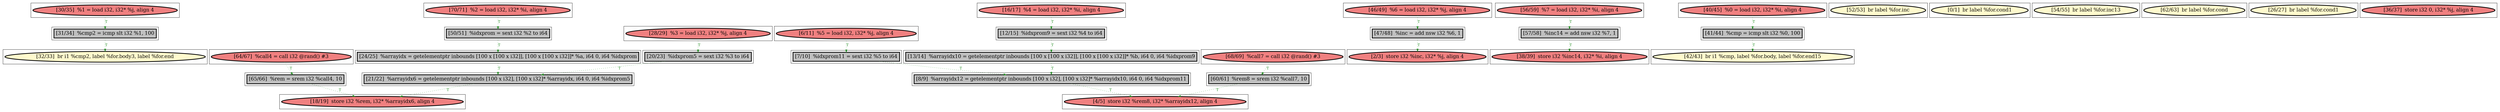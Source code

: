
digraph G {



node1452->node1435 [style=dotted,color=forestgreen,label="T",fontcolor=forestgreen ]
node1451->node1431 [style=dotted,color=forestgreen,label="T",fontcolor=forestgreen ]
node1444->node1426 [style=dotted,color=forestgreen,label="T",fontcolor=forestgreen ]
node1446->node1444 [style=dotted,color=forestgreen,label="T",fontcolor=forestgreen ]
node1457->node1428 [style=dotted,color=forestgreen,label="T",fontcolor=forestgreen ]
node1438->node1428 [style=dotted,color=forestgreen,label="T",fontcolor=forestgreen ]
node1458->node1455 [style=dotted,color=forestgreen,label="T",fontcolor=forestgreen ]
node1453->node1433 [style=dotted,color=forestgreen,label="T",fontcolor=forestgreen ]
node1454->node1440 [style=dotted,color=forestgreen,label="T",fontcolor=forestgreen ]
node1437->node1452 [style=dotted,color=forestgreen,label="T",fontcolor=forestgreen ]
node1455->node1425 [style=dotted,color=forestgreen,label="T",fontcolor=forestgreen ]
node1433->node1451 [style=dotted,color=forestgreen,label="T",fontcolor=forestgreen ]
node1441->node1431 [style=dotted,color=forestgreen,label="T",fontcolor=forestgreen ]
node1442->node1441 [style=dotted,color=forestgreen,label="T",fontcolor=forestgreen ]
node1436->node1432 [style=dotted,color=forestgreen,label="T",fontcolor=forestgreen ]
node1459->node1456 [style=dotted,color=forestgreen,label="T",fontcolor=forestgreen ]
node1427->node1457 [style=dotted,color=forestgreen,label="T",fontcolor=forestgreen ]
node1432->node1451 [style=dotted,color=forestgreen,label="T",fontcolor=forestgreen ]
node1430->node1429 [style=dotted,color=forestgreen,label="T",fontcolor=forestgreen ]
node1450->node1454 [style=dotted,color=forestgreen,label="T",fontcolor=forestgreen ]
node1445->node1453 [style=dotted,color=forestgreen,label="T",fontcolor=forestgreen ]
node1428->node1426 [style=dotted,color=forestgreen,label="T",fontcolor=forestgreen ]
node1449->node1459 [style=dotted,color=forestgreen,label="T",fontcolor=forestgreen ]
node1429->node1438 [style=dotted,color=forestgreen,label="T",fontcolor=forestgreen ]


subgraph cluster33 {


node1457 [penwidth=3.0,fontsize=20,fillcolor=grey,label="[7/10]  %idxprom11 = sext i32 %5 to i64",shape=rectangle,style=filled ]



}

subgraph cluster27 {


node1451 [penwidth=3.0,fontsize=20,fillcolor=grey,label="[21/22]  %arrayidx6 = getelementptr inbounds [100 x i32], [100 x i32]* %arrayidx, i64 0, i64 %idxprom5",shape=rectangle,style=filled ]



}

subgraph cluster28 {


node1452 [penwidth=3.0,fontsize=20,fillcolor=grey,label="[31/34]  %cmp2 = icmp slt i32 %1, 100",shape=rectangle,style=filled ]



}

subgraph cluster26 {


node1450 [penwidth=3.0,fontsize=20,fillcolor=lightcoral,label="[56/59]  %7 = load i32, i32* %i, align 4",shape=ellipse,style=filled ]



}

subgraph cluster29 {


node1453 [penwidth=3.0,fontsize=20,fillcolor=grey,label="[50/51]  %idxprom = sext i32 %2 to i64",shape=rectangle,style=filled ]



}

subgraph cluster25 {


node1449 [penwidth=3.0,fontsize=20,fillcolor=lightcoral,label="[40/45]  %0 = load i32, i32* %i, align 4",shape=ellipse,style=filled ]



}

subgraph cluster24 {


node1448 [penwidth=3.0,fontsize=20,fillcolor=lemonchiffon,label="[52/53]  br label %for.inc",shape=ellipse,style=filled ]



}

subgraph cluster22 {


node1446 [penwidth=3.0,fontsize=20,fillcolor=lightcoral,label="[68/69]  %call7 = call i32 @rand() #3",shape=ellipse,style=filled ]



}

subgraph cluster20 {


node1444 [penwidth=3.0,fontsize=20,fillcolor=grey,label="[60/61]  %rem8 = srem i32 %call7, 10",shape=rectangle,style=filled ]



}

subgraph cluster18 {


node1442 [penwidth=3.0,fontsize=20,fillcolor=lightcoral,label="[64/67]  %call4 = call i32 @rand() #3",shape=ellipse,style=filled ]



}

subgraph cluster34 {


node1458 [penwidth=3.0,fontsize=20,fillcolor=lightcoral,label="[46/49]  %6 = load i32, i32* %j, align 4",shape=ellipse,style=filled ]



}

subgraph cluster16 {


node1440 [penwidth=3.0,fontsize=20,fillcolor=lightcoral,label="[38/39]  store i32 %inc14, i32* %i, align 4",shape=ellipse,style=filled ]



}

subgraph cluster17 {


node1441 [penwidth=3.0,fontsize=20,fillcolor=grey,label="[65/66]  %rem = srem i32 %call4, 10",shape=rectangle,style=filled ]



}

subgraph cluster4 {


node1428 [penwidth=3.0,fontsize=20,fillcolor=grey,label="[8/9]  %arrayidx12 = getelementptr inbounds [100 x i32], [100 x i32]* %arrayidx10, i64 0, i64 %idxprom11",shape=rectangle,style=filled ]



}

subgraph cluster3 {


node1427 [penwidth=3.0,fontsize=20,fillcolor=lightcoral,label="[6/11]  %5 = load i32, i32* %j, align 4",shape=ellipse,style=filled ]



}

subgraph cluster2 {


node1426 [penwidth=3.0,fontsize=20,fillcolor=lightcoral,label="[4/5]  store i32 %rem8, i32* %arrayidx12, align 4",shape=ellipse,style=filled ]



}

subgraph cluster1 {


node1425 [penwidth=3.0,fontsize=20,fillcolor=lightcoral,label="[2/3]  store i32 %inc, i32* %j, align 4",shape=ellipse,style=filled ]



}

subgraph cluster12 {


node1436 [penwidth=3.0,fontsize=20,fillcolor=lightcoral,label="[28/29]  %3 = load i32, i32* %j, align 4",shape=ellipse,style=filled ]



}

subgraph cluster32 {


node1456 [penwidth=3.0,fontsize=20,fillcolor=lemonchiffon,label="[42/43]  br i1 %cmp, label %for.body, label %for.end15",shape=ellipse,style=filled ]



}

subgraph cluster5 {


node1429 [penwidth=3.0,fontsize=20,fillcolor=grey,label="[12/15]  %idxprom9 = sext i32 %4 to i64",shape=rectangle,style=filled ]



}

subgraph cluster0 {


node1424 [penwidth=3.0,fontsize=20,fillcolor=lemonchiffon,label="[0/1]  br label %for.cond1",shape=ellipse,style=filled ]



}

subgraph cluster31 {


node1455 [penwidth=3.0,fontsize=20,fillcolor=grey,label="[47/48]  %inc = add nsw i32 %6, 1",shape=rectangle,style=filled ]



}

subgraph cluster30 {


node1454 [penwidth=3.0,fontsize=20,fillcolor=grey,label="[57/58]  %inc14 = add nsw i32 %7, 1",shape=rectangle,style=filled ]



}

subgraph cluster6 {


node1430 [penwidth=3.0,fontsize=20,fillcolor=lightcoral,label="[16/17]  %4 = load i32, i32* %i, align 4",shape=ellipse,style=filled ]



}

subgraph cluster14 {


node1438 [penwidth=3.0,fontsize=20,fillcolor=grey,label="[13/14]  %arrayidx10 = getelementptr inbounds [100 x [100 x i32]], [100 x [100 x i32]]* %b, i64 0, i64 %idxprom9",shape=rectangle,style=filled ]



}

subgraph cluster7 {


node1431 [penwidth=3.0,fontsize=20,fillcolor=lightcoral,label="[18/19]  store i32 %rem, i32* %arrayidx6, align 4",shape=ellipse,style=filled ]



}

subgraph cluster23 {


node1447 [penwidth=3.0,fontsize=20,fillcolor=lemonchiffon,label="[54/55]  br label %for.inc13",shape=ellipse,style=filled ]



}

subgraph cluster8 {


node1432 [penwidth=3.0,fontsize=20,fillcolor=grey,label="[20/23]  %idxprom5 = sext i32 %3 to i64",shape=rectangle,style=filled ]



}

subgraph cluster21 {


node1445 [penwidth=3.0,fontsize=20,fillcolor=lightcoral,label="[70/71]  %2 = load i32, i32* %i, align 4",shape=ellipse,style=filled ]



}

subgraph cluster9 {


node1433 [penwidth=3.0,fontsize=20,fillcolor=grey,label="[24/25]  %arrayidx = getelementptr inbounds [100 x [100 x i32]], [100 x [100 x i32]]* %a, i64 0, i64 %idxprom",shape=rectangle,style=filled ]



}

subgraph cluster19 {


node1443 [penwidth=3.0,fontsize=20,fillcolor=lemonchiffon,label="[62/63]  br label %for.cond",shape=ellipse,style=filled ]



}

subgraph cluster10 {


node1434 [penwidth=3.0,fontsize=20,fillcolor=lemonchiffon,label="[26/27]  br label %for.cond1",shape=ellipse,style=filled ]



}

subgraph cluster11 {


node1435 [penwidth=3.0,fontsize=20,fillcolor=lemonchiffon,label="[32/33]  br i1 %cmp2, label %for.body3, label %for.end",shape=ellipse,style=filled ]



}

subgraph cluster35 {


node1459 [penwidth=3.0,fontsize=20,fillcolor=grey,label="[41/44]  %cmp = icmp slt i32 %0, 100",shape=rectangle,style=filled ]



}

subgraph cluster13 {


node1437 [penwidth=3.0,fontsize=20,fillcolor=lightcoral,label="[30/35]  %1 = load i32, i32* %j, align 4",shape=ellipse,style=filled ]



}

subgraph cluster15 {


node1439 [penwidth=3.0,fontsize=20,fillcolor=lightcoral,label="[36/37]  store i32 0, i32* %j, align 4",shape=ellipse,style=filled ]



}

}

